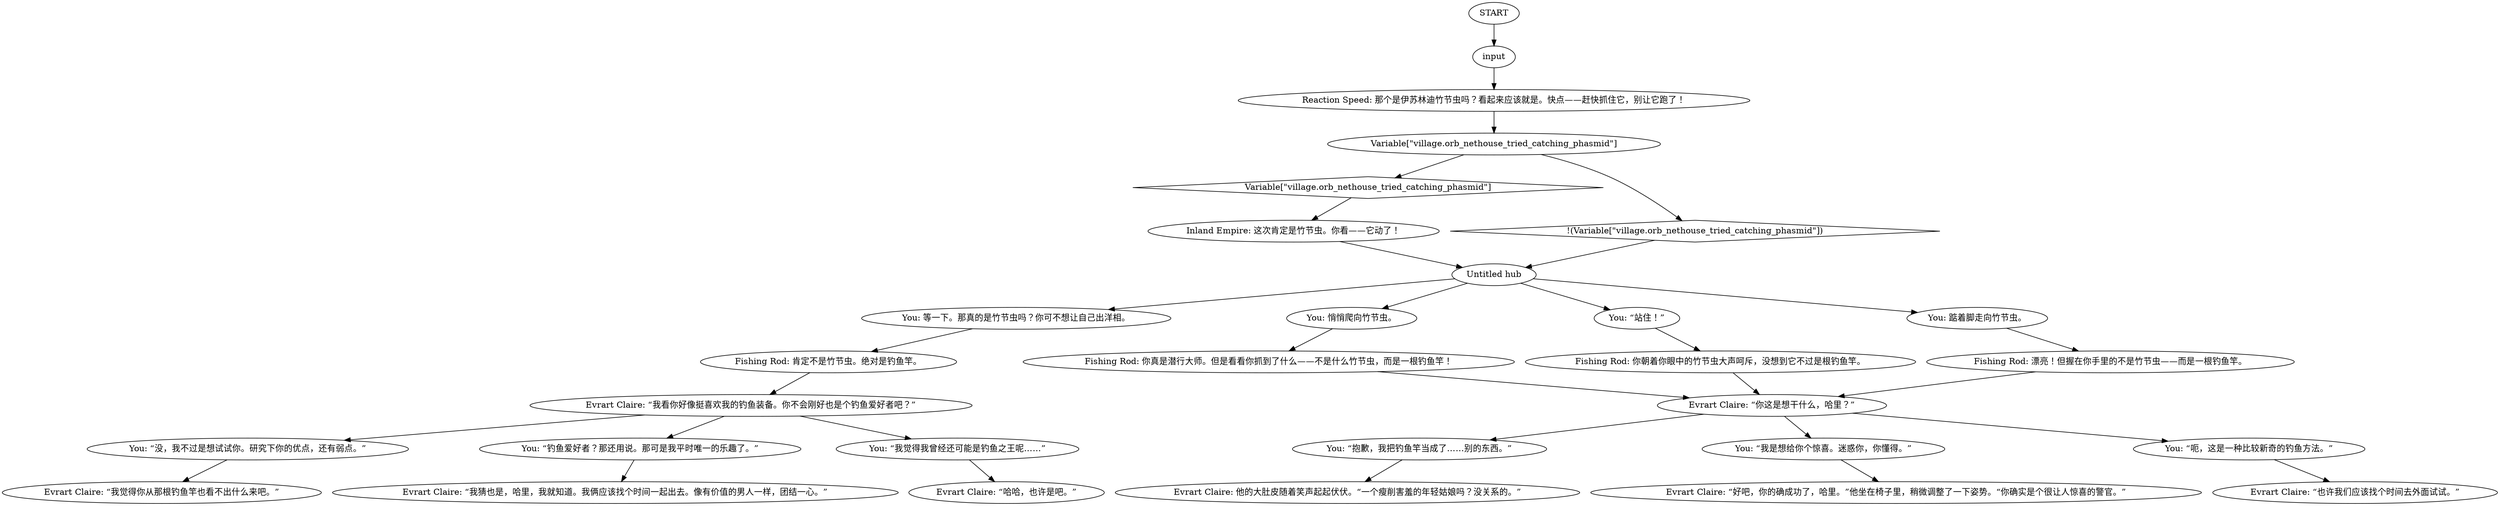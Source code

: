 # EVRART ORB / fishing rod convo
# Quick attempt to catch the fishing rod...
# ==================================================
digraph G {
	  0 [label="START"];
	  1 [label="input"];
	  2 [label="You: 等一下。那真的是竹节虫吗？你可不想让自己出洋相。"];
	  3 [label="Evrart Claire: “我猜也是，哈里，我就知道。我俩应该找个时间一起出去。像有价值的男人一样，团结一心。”"];
	  4 [label="Reaction Speed: 那个是伊苏林迪竹节虫吗？看起来应该就是。快点——赶快抓住它，别让它跑了！"];
	  5 [label="Evrart Claire: 他的大肚皮随着笑声起起伏伏。“一个瘦削害羞的年轻姑娘吗？没关系的。”"];
	  6 [label="Evrart Claire: “也许我们应该找个时间去外面试试。”"];
	  7 [label="You: “抱歉，我把钓鱼竿当成了……别的东西。”"];
	  8 [label="Evrart Claire: “好吧，你的确成功了，哈里。”他坐在椅子里，稍微调整了一下姿势。“你确实是个很让人惊喜的警官。”"];
	  9 [label="You: “没，我不过是想试试你。研究下你的优点，还有弱点。”"];
	  10 [label="Fishing Rod: 你真是潜行大师。但是看看你抓到了什么——不是什么竹节虫，而是一根钓鱼竿！"];
	  11 [label="Untitled hub"];
	  12 [label="Fishing Rod: 你朝着你眼中的竹节虫大声呵斥，没想到它不过是根钓鱼竿。"];
	  13 [label="Inland Empire: 这次肯定是竹节虫。你看——它动了！"];
	  15 [label="You: “钓鱼爱好者？那还用说。那可是我平时唯一的乐趣了。”"];
	  16 [label="Fishing Rod: 肯定不是竹节虫。绝对是钓鱼竿。"];
	  17 [label="Evrart Claire: “我觉得你从那根钓鱼竿也看不出什么来吧。”"];
	  18 [label="You: “我是想给你个惊喜。迷惑你，你懂得。”"];
	  19 [label="Evrart Claire: “我看你好像挺喜欢我的钓鱼装备。你不会刚好也是个钓鱼爱好者吧？”"];
	  20 [label="You: 悄悄爬向竹节虫。"];
	  21 [label="You: “站住！”"];
	  22 [label="Fishing Rod: 漂亮！但握在你手里的不是竹节虫——而是一根钓鱼竿。"];
	  23 [label="You: “呃，这是一种比较新奇的钓鱼方法。”"];
	  24 [label="You: 踮着脚走向竹节虫。"];
	  25 [label="Evrart Claire: “你这是想干什么，哈里？”"];
	  26 [label="Evrart Claire: “哈哈，也许是吧。”"];
	  27 [label="You: “我觉得我曾经还可能是钓鱼之王呢……”"];
	  28 [label="Variable[\"village.orb_nethouse_tried_catching_phasmid\"]"];
	  29 [label="Variable[\"village.orb_nethouse_tried_catching_phasmid\"]", shape=diamond];
	  30 [label="!(Variable[\"village.orb_nethouse_tried_catching_phasmid\"])", shape=diamond];
	  0 -> 1
	  1 -> 4
	  2 -> 16
	  4 -> 28
	  7 -> 5
	  9 -> 17
	  10 -> 25
	  11 -> 24
	  11 -> 2
	  11 -> 20
	  11 -> 21
	  12 -> 25
	  13 -> 11
	  15 -> 3
	  16 -> 19
	  18 -> 8
	  19 -> 9
	  19 -> 27
	  19 -> 15
	  20 -> 10
	  21 -> 12
	  22 -> 25
	  23 -> 6
	  24 -> 22
	  25 -> 18
	  25 -> 7
	  25 -> 23
	  27 -> 26
	  28 -> 29
	  28 -> 30
	  29 -> 13
	  30 -> 11
}

